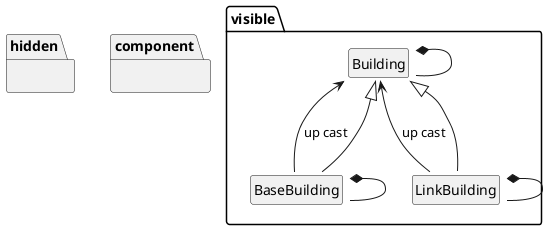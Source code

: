 @startuml
hide members
hide circle
namespace visible {
   Building <-- BaseBuilding : up cast
   Building <-- LinkBuilding : up cast
}
namespace hidden {
  Building::Implementation <|-- BaseBuilding::Implementation
  Building::Implementation <|-- LinkBuilding::Implementation
}
namespace component {
  Building *-- Building::Implementation
  BaseBuilding *-- BaseBuilding::Implementation
  LinkBuilding *-- LinkBuilding::Implementation
}
@enduml
